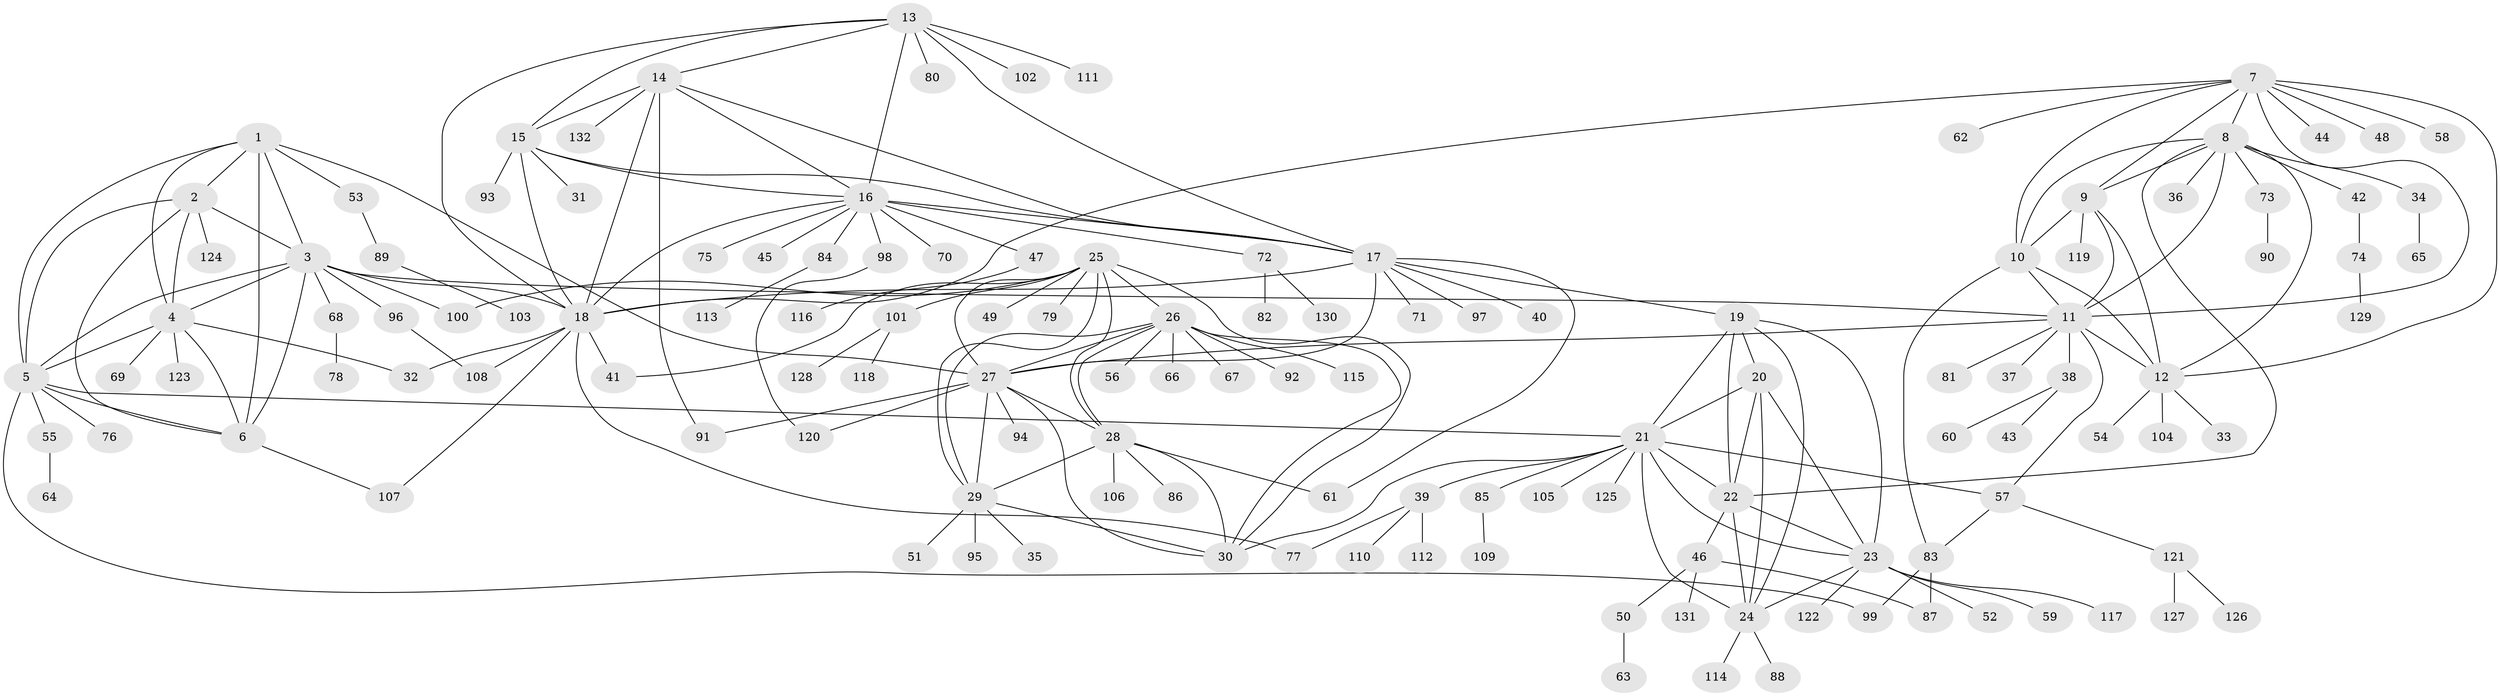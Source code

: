 // Generated by graph-tools (version 1.1) at 2025/02/03/09/25 03:02:34]
// undirected, 132 vertices, 200 edges
graph export_dot {
graph [start="1"]
  node [color=gray90,style=filled];
  1;
  2;
  3;
  4;
  5;
  6;
  7;
  8;
  9;
  10;
  11;
  12;
  13;
  14;
  15;
  16;
  17;
  18;
  19;
  20;
  21;
  22;
  23;
  24;
  25;
  26;
  27;
  28;
  29;
  30;
  31;
  32;
  33;
  34;
  35;
  36;
  37;
  38;
  39;
  40;
  41;
  42;
  43;
  44;
  45;
  46;
  47;
  48;
  49;
  50;
  51;
  52;
  53;
  54;
  55;
  56;
  57;
  58;
  59;
  60;
  61;
  62;
  63;
  64;
  65;
  66;
  67;
  68;
  69;
  70;
  71;
  72;
  73;
  74;
  75;
  76;
  77;
  78;
  79;
  80;
  81;
  82;
  83;
  84;
  85;
  86;
  87;
  88;
  89;
  90;
  91;
  92;
  93;
  94;
  95;
  96;
  97;
  98;
  99;
  100;
  101;
  102;
  103;
  104;
  105;
  106;
  107;
  108;
  109;
  110;
  111;
  112;
  113;
  114;
  115;
  116;
  117;
  118;
  119;
  120;
  121;
  122;
  123;
  124;
  125;
  126;
  127;
  128;
  129;
  130;
  131;
  132;
  1 -- 2;
  1 -- 3;
  1 -- 4;
  1 -- 5;
  1 -- 6;
  1 -- 27;
  1 -- 53;
  2 -- 3;
  2 -- 4;
  2 -- 5;
  2 -- 6;
  2 -- 124;
  3 -- 4;
  3 -- 5;
  3 -- 6;
  3 -- 11;
  3 -- 18;
  3 -- 68;
  3 -- 96;
  3 -- 100;
  4 -- 5;
  4 -- 6;
  4 -- 32;
  4 -- 69;
  4 -- 123;
  5 -- 6;
  5 -- 21;
  5 -- 55;
  5 -- 76;
  5 -- 99;
  6 -- 107;
  7 -- 8;
  7 -- 9;
  7 -- 10;
  7 -- 11;
  7 -- 12;
  7 -- 18;
  7 -- 44;
  7 -- 48;
  7 -- 58;
  7 -- 62;
  8 -- 9;
  8 -- 10;
  8 -- 11;
  8 -- 12;
  8 -- 22;
  8 -- 34;
  8 -- 36;
  8 -- 42;
  8 -- 73;
  9 -- 10;
  9 -- 11;
  9 -- 12;
  9 -- 119;
  10 -- 11;
  10 -- 12;
  10 -- 83;
  11 -- 12;
  11 -- 27;
  11 -- 37;
  11 -- 38;
  11 -- 57;
  11 -- 81;
  12 -- 33;
  12 -- 54;
  12 -- 104;
  13 -- 14;
  13 -- 15;
  13 -- 16;
  13 -- 17;
  13 -- 18;
  13 -- 80;
  13 -- 102;
  13 -- 111;
  14 -- 15;
  14 -- 16;
  14 -- 17;
  14 -- 18;
  14 -- 91;
  14 -- 132;
  15 -- 16;
  15 -- 17;
  15 -- 18;
  15 -- 31;
  15 -- 93;
  16 -- 17;
  16 -- 18;
  16 -- 45;
  16 -- 47;
  16 -- 70;
  16 -- 72;
  16 -- 75;
  16 -- 84;
  16 -- 98;
  17 -- 18;
  17 -- 19;
  17 -- 27;
  17 -- 40;
  17 -- 61;
  17 -- 71;
  17 -- 97;
  18 -- 32;
  18 -- 41;
  18 -- 77;
  18 -- 107;
  18 -- 108;
  19 -- 20;
  19 -- 21;
  19 -- 22;
  19 -- 23;
  19 -- 24;
  20 -- 21;
  20 -- 22;
  20 -- 23;
  20 -- 24;
  21 -- 22;
  21 -- 23;
  21 -- 24;
  21 -- 30;
  21 -- 39;
  21 -- 57;
  21 -- 85;
  21 -- 105;
  21 -- 125;
  22 -- 23;
  22 -- 24;
  22 -- 46;
  23 -- 24;
  23 -- 52;
  23 -- 59;
  23 -- 117;
  23 -- 122;
  24 -- 88;
  24 -- 114;
  25 -- 26;
  25 -- 27;
  25 -- 28;
  25 -- 29;
  25 -- 30;
  25 -- 41;
  25 -- 49;
  25 -- 79;
  25 -- 100;
  25 -- 101;
  26 -- 27;
  26 -- 28;
  26 -- 29;
  26 -- 30;
  26 -- 56;
  26 -- 66;
  26 -- 67;
  26 -- 92;
  26 -- 115;
  27 -- 28;
  27 -- 29;
  27 -- 30;
  27 -- 91;
  27 -- 94;
  27 -- 120;
  28 -- 29;
  28 -- 30;
  28 -- 61;
  28 -- 86;
  28 -- 106;
  29 -- 30;
  29 -- 35;
  29 -- 51;
  29 -- 95;
  34 -- 65;
  38 -- 43;
  38 -- 60;
  39 -- 77;
  39 -- 110;
  39 -- 112;
  42 -- 74;
  46 -- 50;
  46 -- 87;
  46 -- 131;
  47 -- 116;
  50 -- 63;
  53 -- 89;
  55 -- 64;
  57 -- 83;
  57 -- 121;
  68 -- 78;
  72 -- 82;
  72 -- 130;
  73 -- 90;
  74 -- 129;
  83 -- 87;
  83 -- 99;
  84 -- 113;
  85 -- 109;
  89 -- 103;
  96 -- 108;
  98 -- 120;
  101 -- 118;
  101 -- 128;
  121 -- 126;
  121 -- 127;
}
